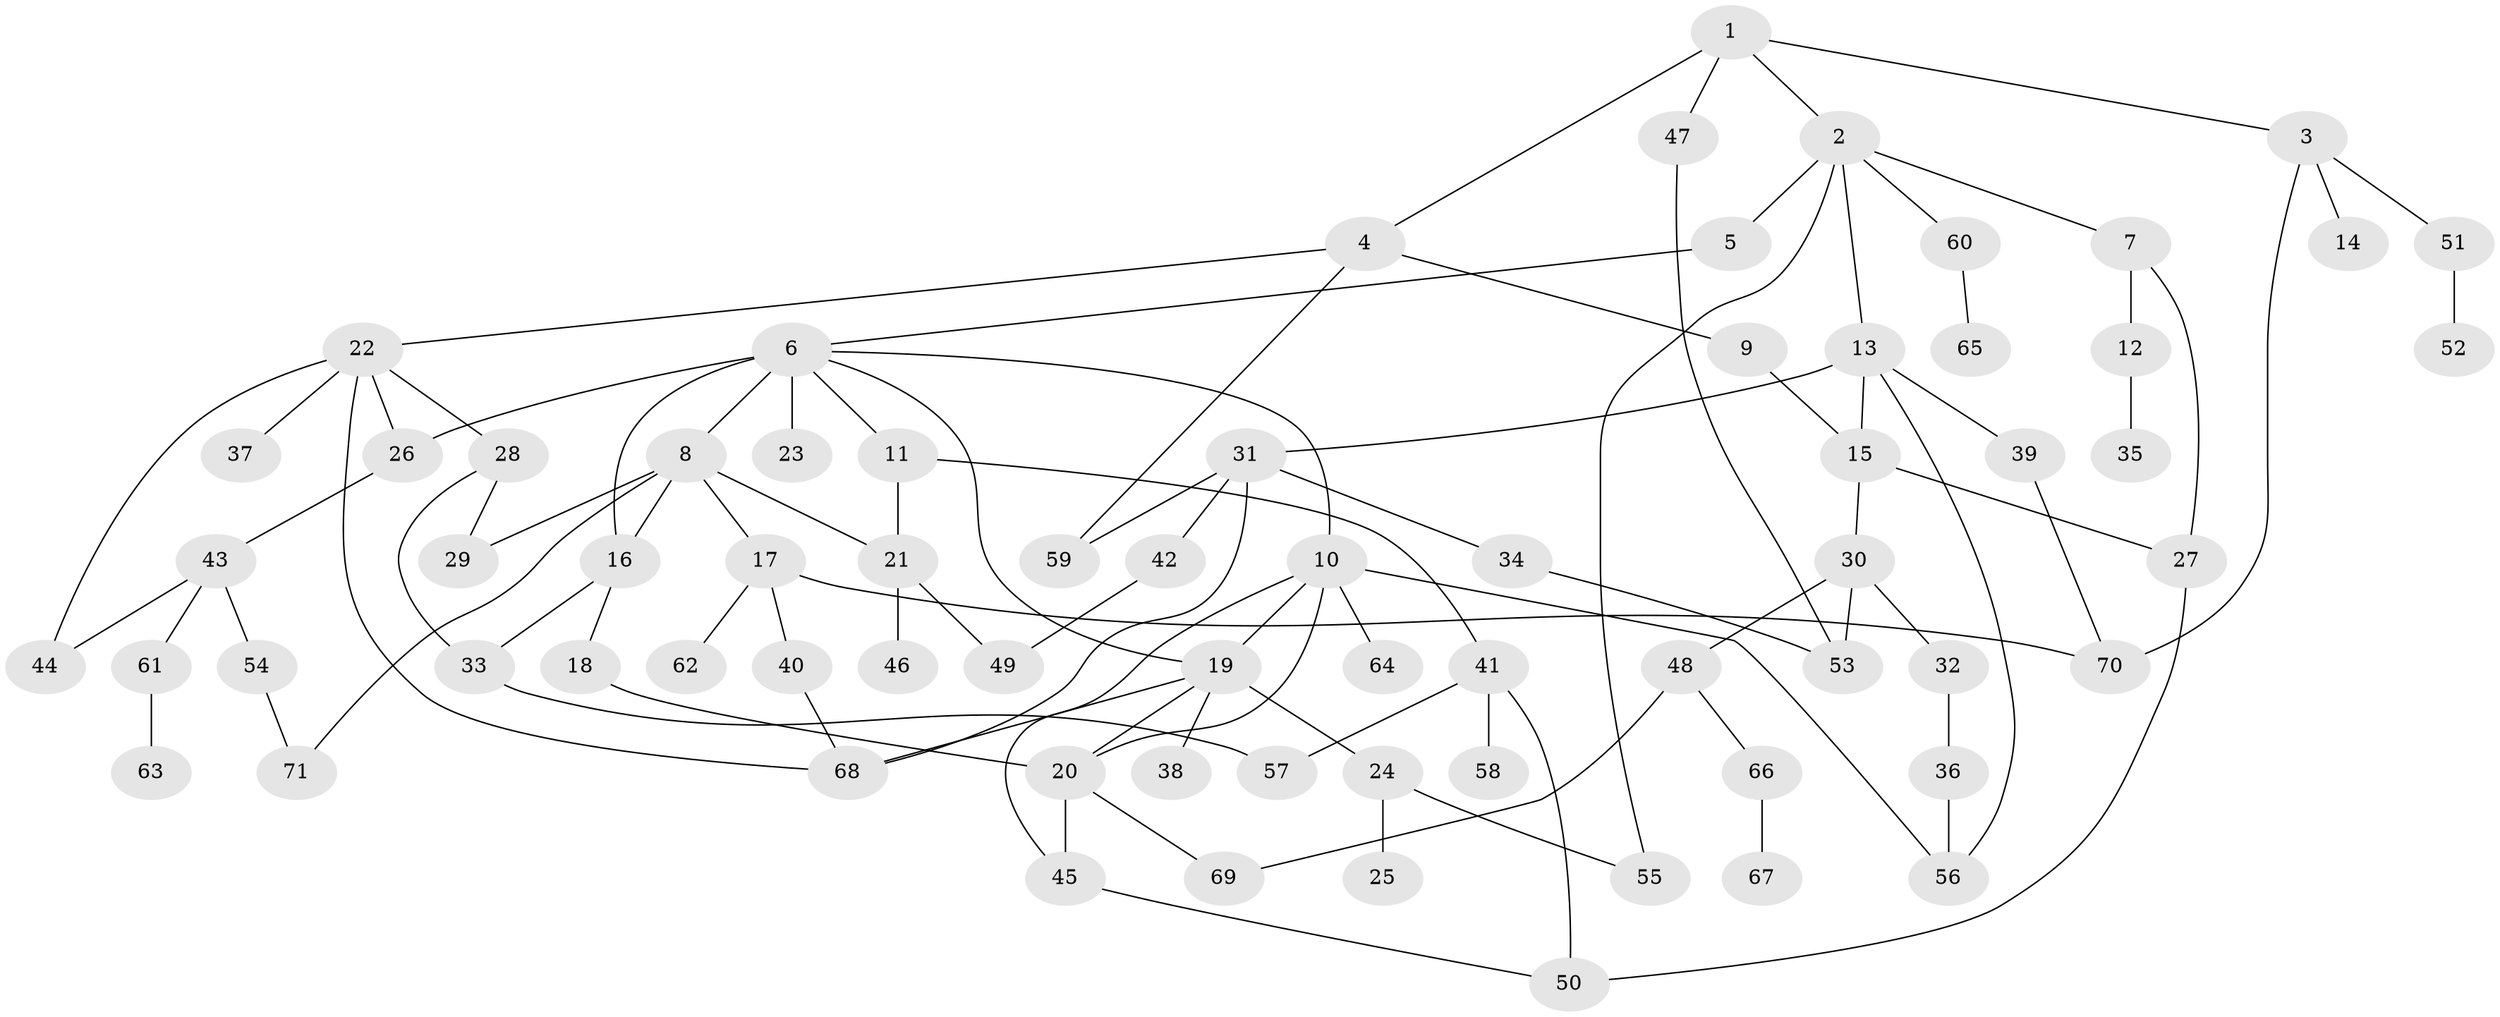 // original degree distribution, {4: 0.05217391304347826, 6: 0.02608695652173913, 5: 0.08695652173913043, 3: 0.19130434782608696, 10: 0.008695652173913044, 1: 0.26956521739130435, 2: 0.3565217391304348, 7: 0.008695652173913044}
// Generated by graph-tools (version 1.1) at 2025/48/03/04/25 22:48:57]
// undirected, 71 vertices, 99 edges
graph export_dot {
  node [color=gray90,style=filled];
  1;
  2;
  3;
  4;
  5;
  6;
  7;
  8;
  9;
  10;
  11;
  12;
  13;
  14;
  15;
  16;
  17;
  18;
  19;
  20;
  21;
  22;
  23;
  24;
  25;
  26;
  27;
  28;
  29;
  30;
  31;
  32;
  33;
  34;
  35;
  36;
  37;
  38;
  39;
  40;
  41;
  42;
  43;
  44;
  45;
  46;
  47;
  48;
  49;
  50;
  51;
  52;
  53;
  54;
  55;
  56;
  57;
  58;
  59;
  60;
  61;
  62;
  63;
  64;
  65;
  66;
  67;
  68;
  69;
  70;
  71;
  1 -- 2 [weight=1.0];
  1 -- 3 [weight=1.0];
  1 -- 4 [weight=1.0];
  1 -- 47 [weight=1.0];
  2 -- 5 [weight=1.0];
  2 -- 7 [weight=1.0];
  2 -- 13 [weight=1.0];
  2 -- 55 [weight=1.0];
  2 -- 60 [weight=1.0];
  3 -- 14 [weight=1.0];
  3 -- 51 [weight=1.0];
  3 -- 70 [weight=1.0];
  4 -- 9 [weight=1.0];
  4 -- 22 [weight=1.0];
  4 -- 59 [weight=1.0];
  5 -- 6 [weight=1.0];
  6 -- 8 [weight=1.0];
  6 -- 10 [weight=1.0];
  6 -- 11 [weight=1.0];
  6 -- 16 [weight=2.0];
  6 -- 19 [weight=1.0];
  6 -- 23 [weight=1.0];
  6 -- 26 [weight=1.0];
  7 -- 12 [weight=1.0];
  7 -- 27 [weight=1.0];
  8 -- 16 [weight=1.0];
  8 -- 17 [weight=1.0];
  8 -- 21 [weight=1.0];
  8 -- 29 [weight=1.0];
  8 -- 71 [weight=1.0];
  9 -- 15 [weight=1.0];
  10 -- 19 [weight=1.0];
  10 -- 20 [weight=1.0];
  10 -- 45 [weight=1.0];
  10 -- 56 [weight=1.0];
  10 -- 64 [weight=1.0];
  11 -- 21 [weight=1.0];
  11 -- 41 [weight=1.0];
  12 -- 35 [weight=1.0];
  13 -- 15 [weight=1.0];
  13 -- 31 [weight=1.0];
  13 -- 39 [weight=1.0];
  13 -- 56 [weight=1.0];
  15 -- 27 [weight=1.0];
  15 -- 30 [weight=1.0];
  16 -- 18 [weight=1.0];
  16 -- 33 [weight=1.0];
  17 -- 40 [weight=1.0];
  17 -- 62 [weight=1.0];
  17 -- 70 [weight=1.0];
  18 -- 20 [weight=1.0];
  19 -- 20 [weight=1.0];
  19 -- 24 [weight=1.0];
  19 -- 38 [weight=4.0];
  19 -- 68 [weight=1.0];
  20 -- 45 [weight=1.0];
  20 -- 69 [weight=1.0];
  21 -- 46 [weight=1.0];
  21 -- 49 [weight=1.0];
  22 -- 26 [weight=1.0];
  22 -- 28 [weight=1.0];
  22 -- 37 [weight=1.0];
  22 -- 44 [weight=1.0];
  22 -- 68 [weight=1.0];
  24 -- 25 [weight=1.0];
  24 -- 55 [weight=1.0];
  26 -- 43 [weight=1.0];
  27 -- 50 [weight=1.0];
  28 -- 29 [weight=1.0];
  28 -- 33 [weight=1.0];
  30 -- 32 [weight=1.0];
  30 -- 48 [weight=1.0];
  30 -- 53 [weight=1.0];
  31 -- 34 [weight=1.0];
  31 -- 42 [weight=1.0];
  31 -- 59 [weight=1.0];
  31 -- 68 [weight=1.0];
  32 -- 36 [weight=1.0];
  33 -- 57 [weight=1.0];
  34 -- 53 [weight=1.0];
  36 -- 56 [weight=1.0];
  39 -- 70 [weight=1.0];
  40 -- 68 [weight=1.0];
  41 -- 50 [weight=1.0];
  41 -- 57 [weight=1.0];
  41 -- 58 [weight=1.0];
  42 -- 49 [weight=1.0];
  43 -- 44 [weight=1.0];
  43 -- 54 [weight=1.0];
  43 -- 61 [weight=1.0];
  45 -- 50 [weight=1.0];
  47 -- 53 [weight=1.0];
  48 -- 66 [weight=1.0];
  48 -- 69 [weight=1.0];
  51 -- 52 [weight=1.0];
  54 -- 71 [weight=1.0];
  60 -- 65 [weight=1.0];
  61 -- 63 [weight=1.0];
  66 -- 67 [weight=1.0];
}

